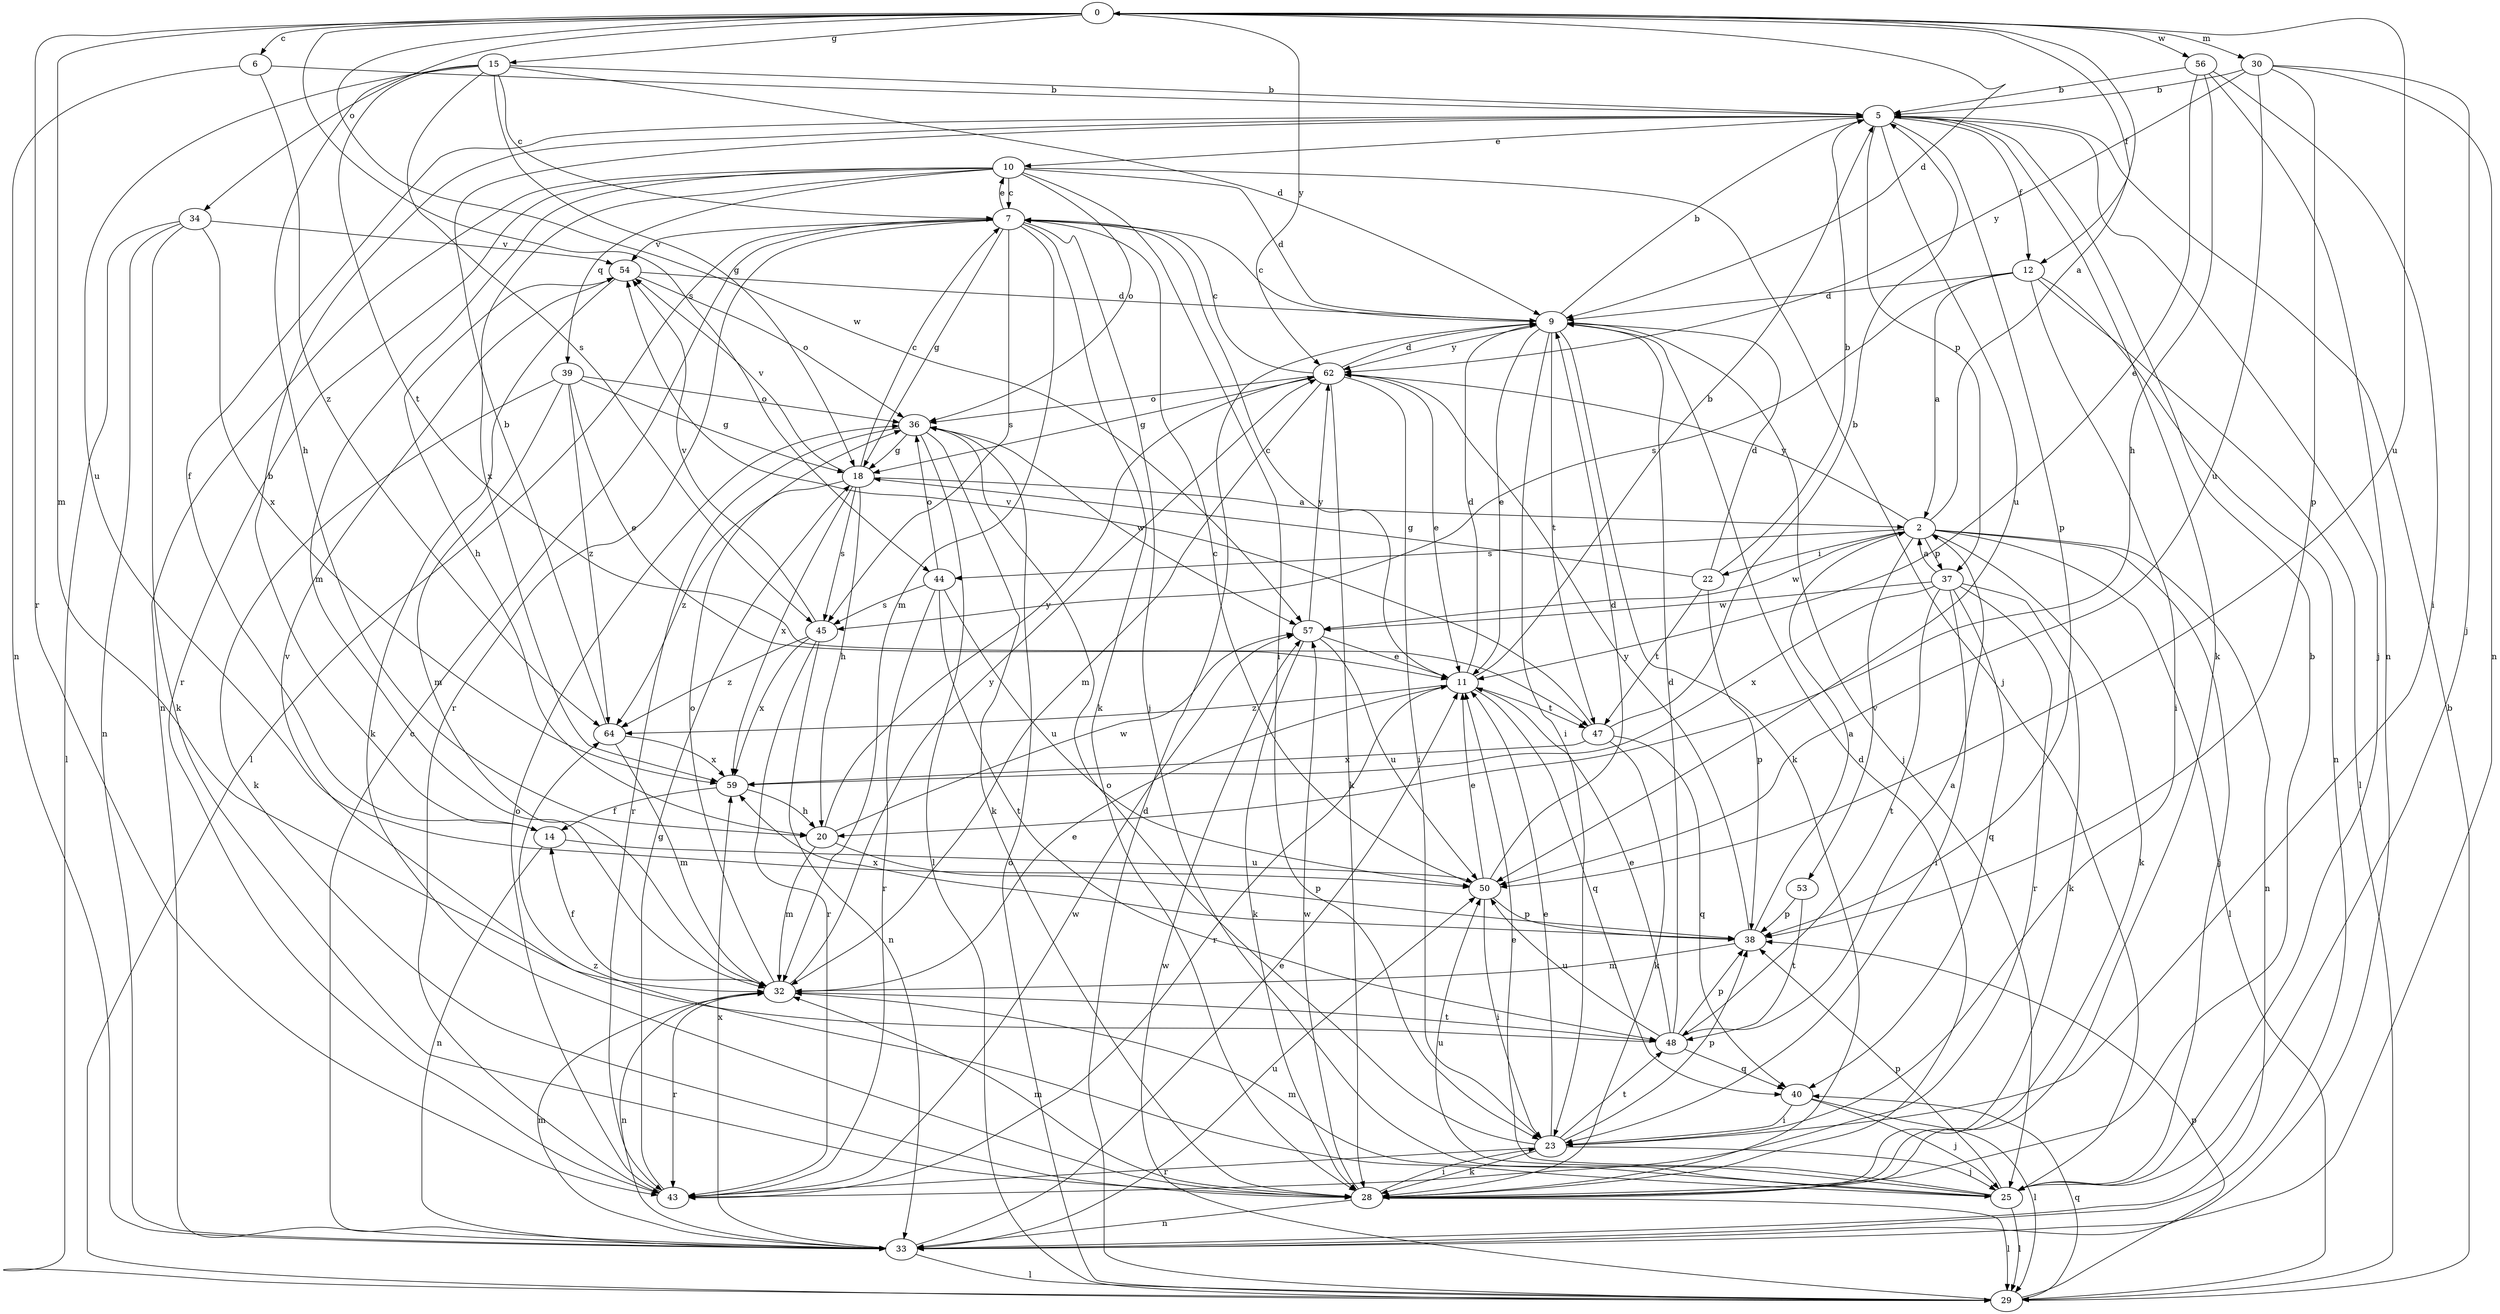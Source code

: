 strict digraph  {
0;
2;
5;
6;
7;
9;
10;
11;
12;
14;
15;
18;
20;
22;
23;
25;
28;
29;
30;
32;
33;
34;
36;
37;
38;
39;
40;
43;
44;
45;
47;
48;
50;
53;
54;
56;
57;
59;
62;
64;
0 -> 6  [label=c];
0 -> 9  [label=d];
0 -> 12  [label=f];
0 -> 15  [label=g];
0 -> 30  [label=m];
0 -> 32  [label=m];
0 -> 34  [label=o];
0 -> 43  [label=r];
0 -> 44  [label=s];
0 -> 50  [label=u];
0 -> 56  [label=w];
0 -> 57  [label=w];
0 -> 62  [label=y];
2 -> 0  [label=a];
2 -> 22  [label=i];
2 -> 25  [label=j];
2 -> 28  [label=k];
2 -> 29  [label=l];
2 -> 33  [label=n];
2 -> 37  [label=p];
2 -> 44  [label=s];
2 -> 53  [label=v];
2 -> 57  [label=w];
2 -> 62  [label=y];
5 -> 10  [label=e];
5 -> 12  [label=f];
5 -> 14  [label=f];
5 -> 25  [label=j];
5 -> 28  [label=k];
5 -> 37  [label=p];
5 -> 38  [label=p];
5 -> 50  [label=u];
6 -> 5  [label=b];
6 -> 33  [label=n];
6 -> 64  [label=z];
7 -> 10  [label=e];
7 -> 18  [label=g];
7 -> 25  [label=j];
7 -> 28  [label=k];
7 -> 29  [label=l];
7 -> 32  [label=m];
7 -> 43  [label=r];
7 -> 45  [label=s];
7 -> 54  [label=v];
9 -> 5  [label=b];
9 -> 7  [label=c];
9 -> 11  [label=e];
9 -> 23  [label=i];
9 -> 25  [label=j];
9 -> 28  [label=k];
9 -> 47  [label=t];
9 -> 62  [label=y];
10 -> 7  [label=c];
10 -> 9  [label=d];
10 -> 23  [label=i];
10 -> 25  [label=j];
10 -> 32  [label=m];
10 -> 33  [label=n];
10 -> 36  [label=o];
10 -> 39  [label=q];
10 -> 43  [label=r];
10 -> 59  [label=x];
11 -> 5  [label=b];
11 -> 7  [label=c];
11 -> 9  [label=d];
11 -> 40  [label=q];
11 -> 43  [label=r];
11 -> 47  [label=t];
11 -> 64  [label=z];
12 -> 2  [label=a];
12 -> 9  [label=d];
12 -> 23  [label=i];
12 -> 29  [label=l];
12 -> 33  [label=n];
12 -> 45  [label=s];
14 -> 5  [label=b];
14 -> 33  [label=n];
14 -> 50  [label=u];
15 -> 5  [label=b];
15 -> 7  [label=c];
15 -> 9  [label=d];
15 -> 18  [label=g];
15 -> 20  [label=h];
15 -> 45  [label=s];
15 -> 47  [label=t];
15 -> 50  [label=u];
18 -> 2  [label=a];
18 -> 7  [label=c];
18 -> 20  [label=h];
18 -> 45  [label=s];
18 -> 54  [label=v];
18 -> 59  [label=x];
18 -> 64  [label=z];
20 -> 32  [label=m];
20 -> 38  [label=p];
20 -> 57  [label=w];
20 -> 62  [label=y];
22 -> 5  [label=b];
22 -> 9  [label=d];
22 -> 18  [label=g];
22 -> 38  [label=p];
22 -> 47  [label=t];
23 -> 11  [label=e];
23 -> 25  [label=j];
23 -> 28  [label=k];
23 -> 36  [label=o];
23 -> 38  [label=p];
23 -> 43  [label=r];
23 -> 48  [label=t];
25 -> 11  [label=e];
25 -> 29  [label=l];
25 -> 32  [label=m];
25 -> 38  [label=p];
25 -> 50  [label=u];
25 -> 64  [label=z];
28 -> 5  [label=b];
28 -> 9  [label=d];
28 -> 23  [label=i];
28 -> 29  [label=l];
28 -> 32  [label=m];
28 -> 33  [label=n];
28 -> 57  [label=w];
29 -> 5  [label=b];
29 -> 9  [label=d];
29 -> 36  [label=o];
29 -> 38  [label=p];
29 -> 40  [label=q];
29 -> 57  [label=w];
30 -> 5  [label=b];
30 -> 25  [label=j];
30 -> 33  [label=n];
30 -> 38  [label=p];
30 -> 50  [label=u];
30 -> 62  [label=y];
32 -> 11  [label=e];
32 -> 14  [label=f];
32 -> 33  [label=n];
32 -> 36  [label=o];
32 -> 43  [label=r];
32 -> 48  [label=t];
32 -> 62  [label=y];
33 -> 7  [label=c];
33 -> 11  [label=e];
33 -> 29  [label=l];
33 -> 32  [label=m];
33 -> 50  [label=u];
33 -> 59  [label=x];
34 -> 28  [label=k];
34 -> 29  [label=l];
34 -> 33  [label=n];
34 -> 54  [label=v];
34 -> 59  [label=x];
36 -> 18  [label=g];
36 -> 28  [label=k];
36 -> 29  [label=l];
36 -> 43  [label=r];
36 -> 57  [label=w];
37 -> 2  [label=a];
37 -> 23  [label=i];
37 -> 28  [label=k];
37 -> 40  [label=q];
37 -> 43  [label=r];
37 -> 48  [label=t];
37 -> 57  [label=w];
37 -> 59  [label=x];
38 -> 2  [label=a];
38 -> 32  [label=m];
38 -> 59  [label=x];
38 -> 62  [label=y];
39 -> 11  [label=e];
39 -> 18  [label=g];
39 -> 28  [label=k];
39 -> 32  [label=m];
39 -> 36  [label=o];
39 -> 64  [label=z];
40 -> 23  [label=i];
40 -> 25  [label=j];
40 -> 29  [label=l];
43 -> 18  [label=g];
43 -> 36  [label=o];
43 -> 57  [label=w];
44 -> 36  [label=o];
44 -> 43  [label=r];
44 -> 45  [label=s];
44 -> 48  [label=t];
44 -> 50  [label=u];
45 -> 33  [label=n];
45 -> 43  [label=r];
45 -> 54  [label=v];
45 -> 59  [label=x];
45 -> 64  [label=z];
47 -> 5  [label=b];
47 -> 28  [label=k];
47 -> 40  [label=q];
47 -> 54  [label=v];
47 -> 59  [label=x];
48 -> 2  [label=a];
48 -> 9  [label=d];
48 -> 11  [label=e];
48 -> 38  [label=p];
48 -> 40  [label=q];
48 -> 50  [label=u];
48 -> 54  [label=v];
50 -> 7  [label=c];
50 -> 9  [label=d];
50 -> 11  [label=e];
50 -> 23  [label=i];
50 -> 38  [label=p];
53 -> 38  [label=p];
53 -> 48  [label=t];
54 -> 9  [label=d];
54 -> 20  [label=h];
54 -> 28  [label=k];
54 -> 36  [label=o];
56 -> 5  [label=b];
56 -> 11  [label=e];
56 -> 20  [label=h];
56 -> 23  [label=i];
56 -> 33  [label=n];
57 -> 11  [label=e];
57 -> 28  [label=k];
57 -> 50  [label=u];
57 -> 62  [label=y];
59 -> 14  [label=f];
59 -> 20  [label=h];
62 -> 7  [label=c];
62 -> 9  [label=d];
62 -> 11  [label=e];
62 -> 18  [label=g];
62 -> 23  [label=i];
62 -> 28  [label=k];
62 -> 32  [label=m];
62 -> 36  [label=o];
64 -> 5  [label=b];
64 -> 32  [label=m];
64 -> 59  [label=x];
}
